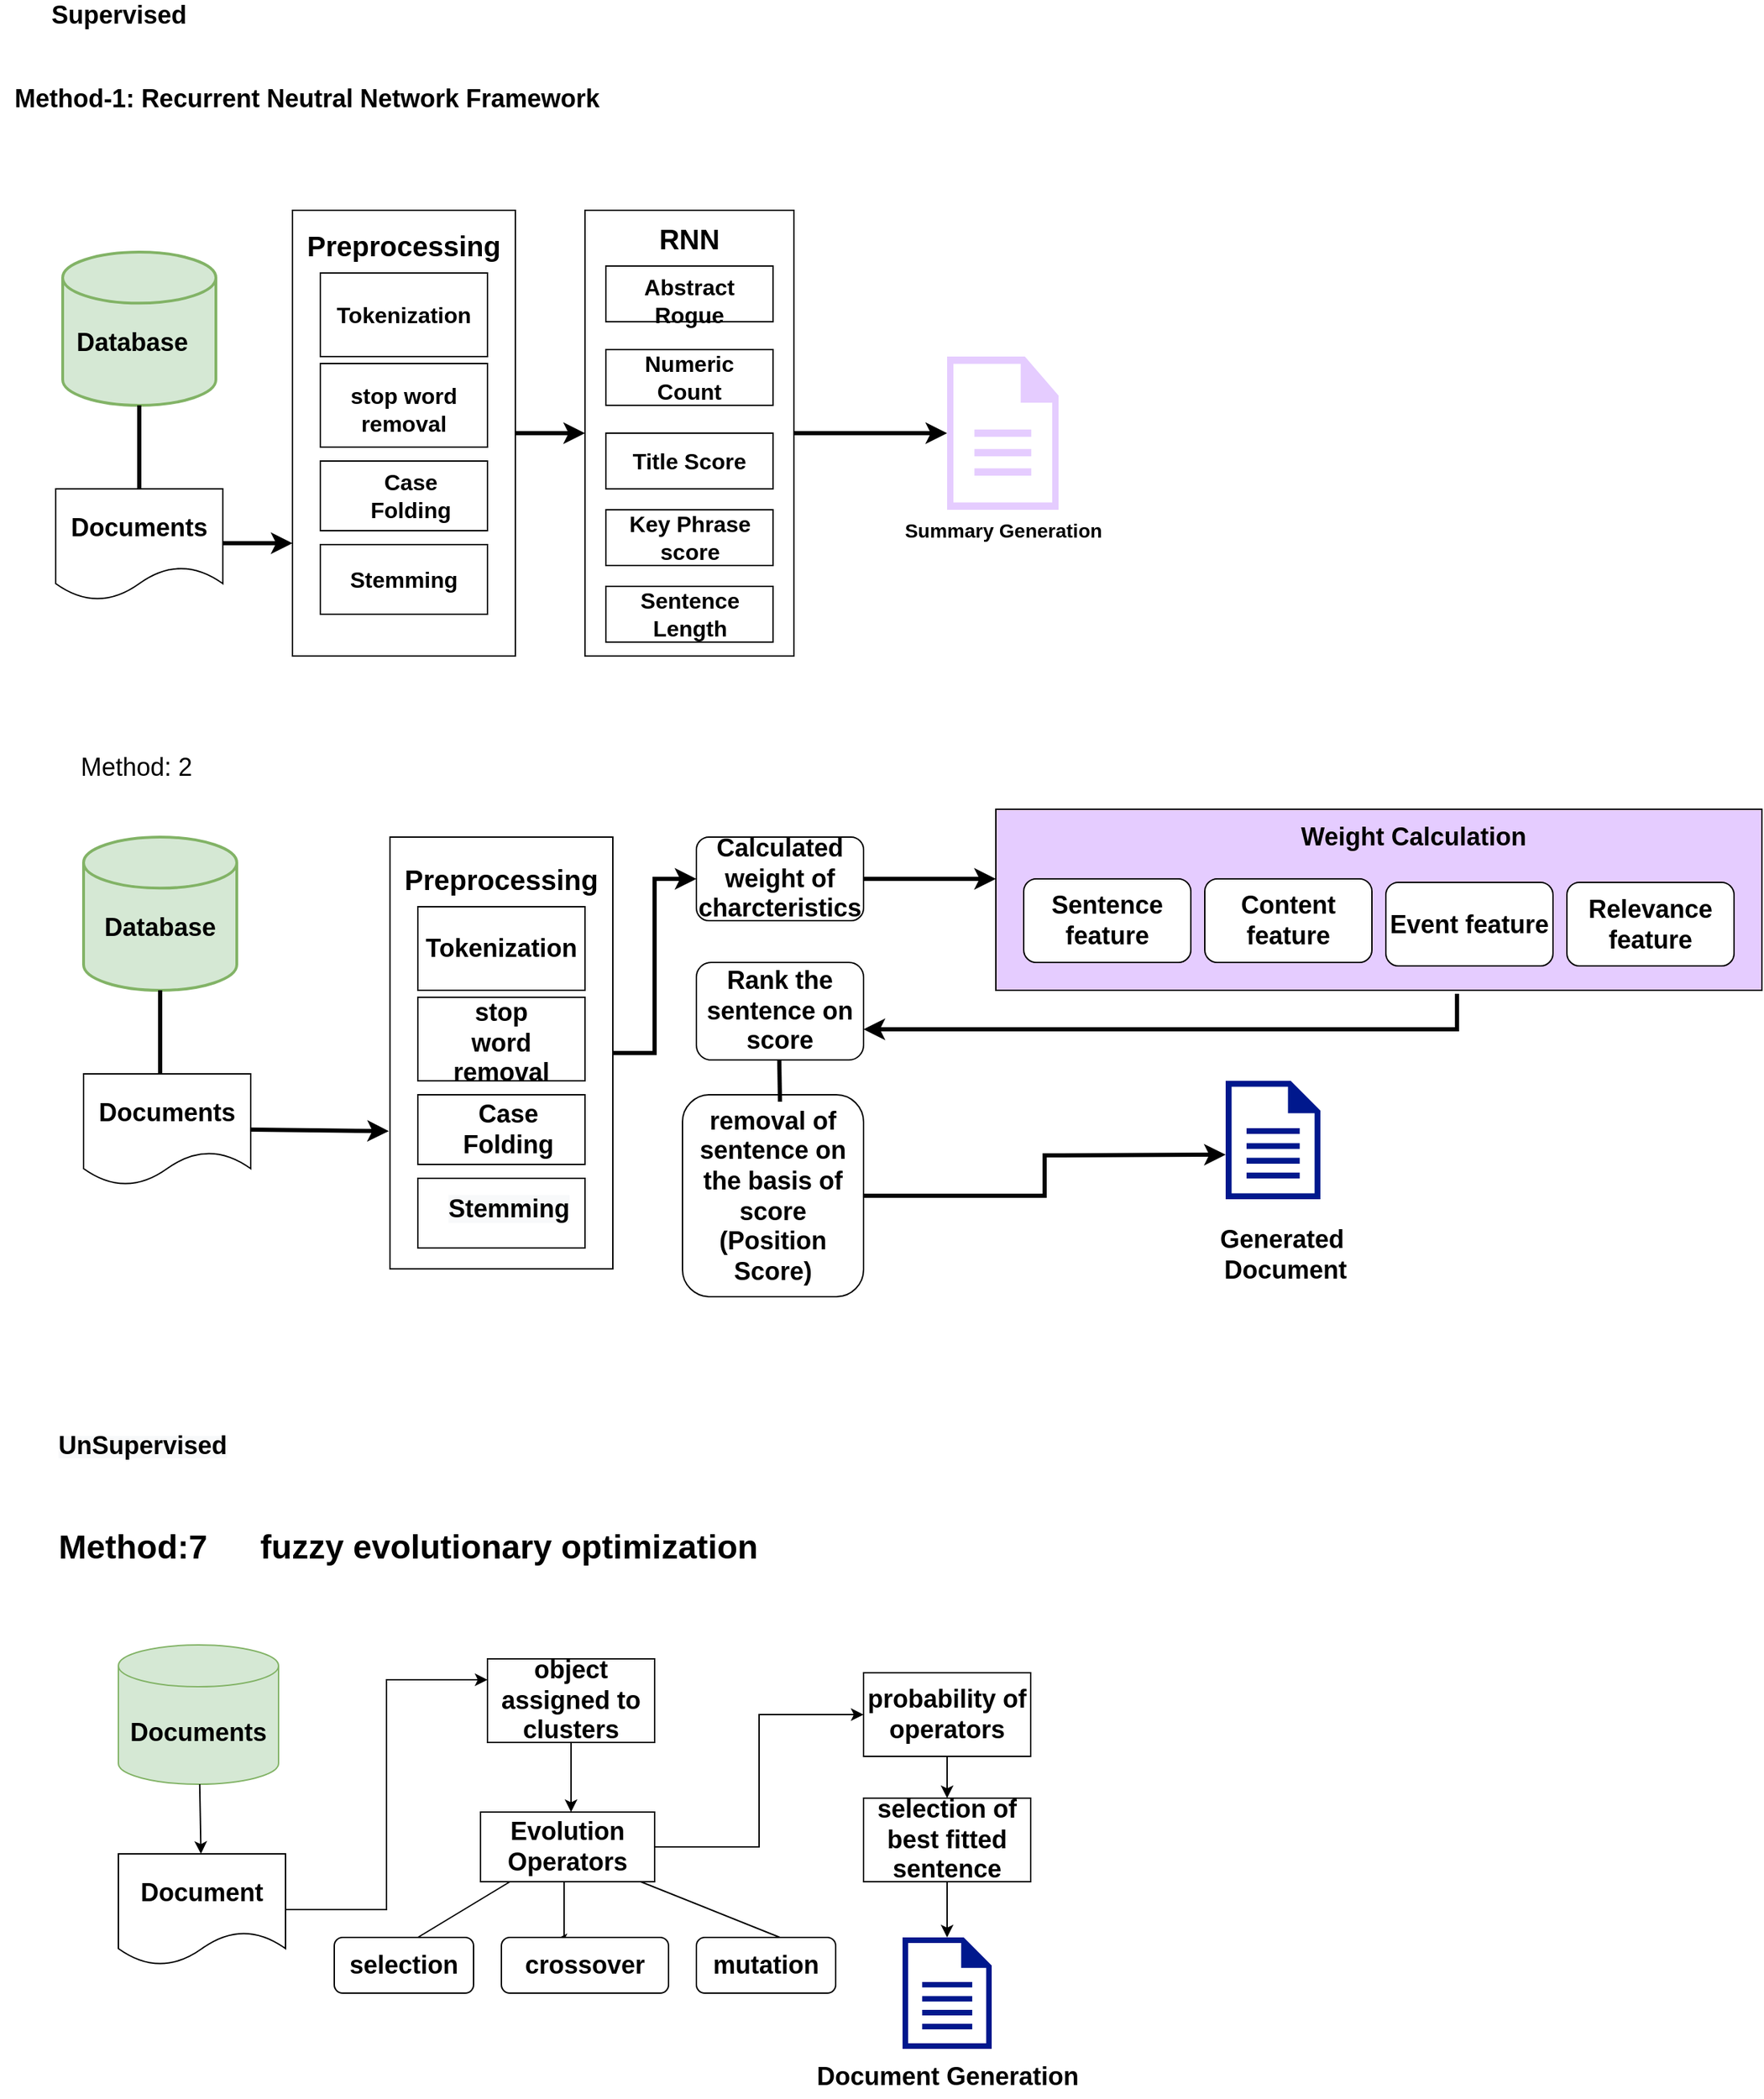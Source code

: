 <mxfile version="16.5.2" type="device"><diagram id="iXOlZEUb4_axQMRqTiF4" name="Page-1"><mxGraphModel dx="2274" dy="1861" grid="1" gridSize="10" guides="1" tooltips="1" connect="1" arrows="1" fold="1" page="1" pageScale="1" pageWidth="850" pageHeight="1100" math="0" shadow="0"><root><mxCell id="0"/><mxCell id="1" parent="0"/><mxCell id="nLzJnutoXtxqR-oEecsv-69" style="edgeStyle=orthogonalEdgeStyle;rounded=0;orthogonalLoop=1;jettySize=auto;html=1;entryX=0;entryY=0.5;entryDx=0;entryDy=0;fontSize=18;strokeWidth=3;fontStyle=1" parent="1" source="nLzJnutoXtxqR-oEecsv-59" target="nLzJnutoXtxqR-oEecsv-61" edge="1"><mxGeometry relative="1" as="geometry"/></mxCell><mxCell id="nLzJnutoXtxqR-oEecsv-59" value="" style="rounded=0;whiteSpace=wrap;html=1;fontSize=18;fontStyle=1" parent="1" vertex="1"><mxGeometry x="-560" y="-170" width="160" height="310" as="geometry"/></mxCell><mxCell id="nLzJnutoXtxqR-oEecsv-1" value="" style="strokeWidth=2;html=1;shape=mxgraph.flowchart.database;whiteSpace=wrap;fillColor=#d5e8d4;strokeColor=#82b366;" parent="1" vertex="1"><mxGeometry x="-795" y="-590" width="110" height="110" as="geometry"/></mxCell><mxCell id="nLzJnutoXtxqR-oEecsv-2" value="&lt;span style=&quot;font-size: 18px;&quot;&gt;&lt;b style=&quot;font-size: 18px;&quot;&gt;Documents&lt;/b&gt;&lt;/span&gt;" style="shape=document;whiteSpace=wrap;html=1;boundedLbl=1;fontSize=18;" parent="1" vertex="1"><mxGeometry x="-800" y="-420" width="120" height="80" as="geometry"/></mxCell><mxCell id="nLzJnutoXtxqR-oEecsv-6" value="" style="rounded=0;whiteSpace=wrap;html=1;" parent="1" vertex="1"><mxGeometry x="-630" y="-620" width="160" height="320" as="geometry"/></mxCell><mxCell id="nLzJnutoXtxqR-oEecsv-7" value="" style="rounded=0;whiteSpace=wrap;html=1;fontStyle=1;fontSize=16;" parent="1" vertex="1"><mxGeometry x="-405" y="-570" width="120" height="50" as="geometry"/></mxCell><mxCell id="nLzJnutoXtxqR-oEecsv-8" value="" style="rounded=0;whiteSpace=wrap;html=1;fontStyle=1;fontSize=16;" parent="1" vertex="1"><mxGeometry x="-610" y="-510" width="120" height="60" as="geometry"/></mxCell><mxCell id="nLzJnutoXtxqR-oEecsv-9" value="" style="rounded=0;whiteSpace=wrap;html=1;fontStyle=1;fontSize=16;" parent="1" vertex="1"><mxGeometry x="-610" y="-440" width="120" height="50" as="geometry"/></mxCell><mxCell id="nLzJnutoXtxqR-oEecsv-10" value="" style="rounded=0;whiteSpace=wrap;html=1;fontStyle=1;fontSize=16;" parent="1" vertex="1"><mxGeometry x="-610" y="-380" width="120" height="50" as="geometry"/></mxCell><mxCell id="nLzJnutoXtxqR-oEecsv-11" value="&lt;span style=&quot;font-size: 20px;&quot;&gt;&lt;font style=&quot;font-size: 20px;&quot;&gt;Preprocessing&lt;/font&gt;&lt;/span&gt;" style="text;html=1;strokeColor=none;fillColor=none;align=center;verticalAlign=middle;whiteSpace=wrap;rounded=0;fontSize=20;fontStyle=1" parent="1" vertex="1"><mxGeometry x="-580" y="-610" width="60" height="30" as="geometry"/></mxCell><mxCell id="nLzJnutoXtxqR-oEecsv-14" value="" style="endArrow=classic;html=1;rounded=0;fontSize=16;fontStyle=1;strokeWidth=3;" parent="1" source="nLzJnutoXtxqR-oEecsv-6" edge="1"><mxGeometry width="50" height="50" relative="1" as="geometry"><mxPoint x="-390" y="-380" as="sourcePoint"/><mxPoint x="-420" y="-460" as="targetPoint"/></mxGeometry></mxCell><mxCell id="nLzJnutoXtxqR-oEecsv-15" value="" style="rounded=0;whiteSpace=wrap;html=1;fontSize=18;" parent="1" vertex="1"><mxGeometry x="-420" y="-620" width="150" height="320" as="geometry"/></mxCell><mxCell id="nLzJnutoXtxqR-oEecsv-16" value="&lt;span style=&quot;font-size: 20px;&quot;&gt;RNN&lt;/span&gt;" style="text;html=1;strokeColor=none;fillColor=none;align=center;verticalAlign=middle;whiteSpace=wrap;rounded=0;fontSize=20;fontStyle=1" parent="1" vertex="1"><mxGeometry x="-375" y="-610" width="60" height="20" as="geometry"/></mxCell><mxCell id="nLzJnutoXtxqR-oEecsv-17" value="" style="rounded=0;whiteSpace=wrap;html=1;" parent="1" vertex="1"><mxGeometry x="-405" y="-580" width="120" height="40" as="geometry"/></mxCell><mxCell id="nLzJnutoXtxqR-oEecsv-18" value="" style="rounded=0;whiteSpace=wrap;html=1;" parent="1" vertex="1"><mxGeometry x="-610" y="-575" width="120" height="60" as="geometry"/></mxCell><mxCell id="nLzJnutoXtxqR-oEecsv-19" value="" style="rounded=0;whiteSpace=wrap;html=1;fontStyle=1;fontSize=16;" parent="1" vertex="1"><mxGeometry x="-405" y="-520" width="120" height="40" as="geometry"/></mxCell><mxCell id="nLzJnutoXtxqR-oEecsv-20" value="" style="rounded=0;whiteSpace=wrap;html=1;fontStyle=1;fontSize=16;" parent="1" vertex="1"><mxGeometry x="-405" y="-460" width="120" height="40" as="geometry"/></mxCell><mxCell id="nLzJnutoXtxqR-oEecsv-21" value="" style="rounded=0;whiteSpace=wrap;html=1;fontStyle=1;fontSize=16;" parent="1" vertex="1"><mxGeometry x="-405" y="-405" width="120" height="40" as="geometry"/></mxCell><mxCell id="nLzJnutoXtxqR-oEecsv-22" value="" style="rounded=0;whiteSpace=wrap;html=1;" parent="1" vertex="1"><mxGeometry x="-405" y="-350" width="120" height="40" as="geometry"/></mxCell><mxCell id="nLzJnutoXtxqR-oEecsv-25" value="" style="sketch=0;pointerEvents=1;shadow=0;dashed=0;html=1;strokeColor=none;fillColor=#E5CCFF;labelPosition=center;verticalLabelPosition=bottom;verticalAlign=top;outlineConnect=0;align=center;shape=mxgraph.office.concepts.document;fontSize=18;fontColor=#CC00CC;" parent="1" vertex="1"><mxGeometry x="-160" y="-515" width="80" height="110" as="geometry"/></mxCell><mxCell id="nLzJnutoXtxqR-oEecsv-26" value="" style="endArrow=classic;html=1;rounded=0;fontSize=18;strokeWidth=3;" parent="1" target="nLzJnutoXtxqR-oEecsv-25" edge="1"><mxGeometry width="50" height="50" relative="1" as="geometry"><mxPoint x="-270" y="-460" as="sourcePoint"/><mxPoint x="-165" y="-450" as="targetPoint"/></mxGeometry></mxCell><mxCell id="nLzJnutoXtxqR-oEecsv-28" value="&lt;b&gt;&lt;font style=&quot;font-size: 18px&quot;&gt;Database&lt;/font&gt;&lt;/b&gt;" style="text;html=1;strokeColor=none;fillColor=none;align=center;verticalAlign=middle;whiteSpace=wrap;rounded=0;fontSize=18;" parent="1" vertex="1"><mxGeometry x="-780" y="-540" width="70" height="30" as="geometry"/></mxCell><mxCell id="nLzJnutoXtxqR-oEecsv-29" value="Tokenization" style="text;html=1;strokeColor=none;fillColor=none;align=center;verticalAlign=middle;whiteSpace=wrap;rounded=0;fontSize=16;fontStyle=1" parent="1" vertex="1"><mxGeometry x="-580" y="-560" width="60" height="30" as="geometry"/></mxCell><mxCell id="nLzJnutoXtxqR-oEecsv-30" value="Stemming" style="text;html=1;strokeColor=none;fillColor=none;align=center;verticalAlign=middle;whiteSpace=wrap;rounded=0;fontSize=16;fontStyle=1" parent="1" vertex="1"><mxGeometry x="-580" y="-370" width="60" height="30" as="geometry"/></mxCell><mxCell id="nLzJnutoXtxqR-oEecsv-31" value="Case Folding" style="text;html=1;strokeColor=none;fillColor=none;align=center;verticalAlign=middle;whiteSpace=wrap;rounded=0;fontSize=16;fontStyle=1" parent="1" vertex="1"><mxGeometry x="-590" y="-430" width="90" height="30" as="geometry"/></mxCell><mxCell id="nLzJnutoXtxqR-oEecsv-32" value="stop word removal" style="text;html=1;strokeColor=none;fillColor=none;align=center;verticalAlign=middle;whiteSpace=wrap;rounded=0;fontSize=16;fontStyle=1" parent="1" vertex="1"><mxGeometry x="-590" y="-495" width="80" height="35" as="geometry"/></mxCell><mxCell id="nLzJnutoXtxqR-oEecsv-33" value="Sentence Length" style="text;html=1;strokeColor=none;fillColor=none;align=center;verticalAlign=middle;whiteSpace=wrap;rounded=0;fontSize=16;fontStyle=1" parent="1" vertex="1"><mxGeometry x="-397.5" y="-350" width="105" height="40" as="geometry"/></mxCell><mxCell id="nLzJnutoXtxqR-oEecsv-34" value="Key Phrase &lt;br style=&quot;font-size: 16px;&quot;&gt;score" style="text;html=1;strokeColor=none;fillColor=none;align=center;verticalAlign=middle;whiteSpace=wrap;rounded=0;fontSize=16;fontStyle=1" parent="1" vertex="1"><mxGeometry x="-402.5" y="-395" width="115" height="20" as="geometry"/></mxCell><mxCell id="nLzJnutoXtxqR-oEecsv-35" value="Title Score" style="text;html=1;strokeColor=none;fillColor=none;align=center;verticalAlign=middle;whiteSpace=wrap;rounded=0;fontSize=16;fontStyle=1" parent="1" vertex="1"><mxGeometry x="-395" y="-455" width="100" height="30" as="geometry"/></mxCell><mxCell id="nLzJnutoXtxqR-oEecsv-36" value="Numeric Count" style="text;html=1;strokeColor=none;fillColor=none;align=center;verticalAlign=middle;whiteSpace=wrap;rounded=0;fontSize=16;fontStyle=1" parent="1" vertex="1"><mxGeometry x="-395" y="-515" width="100" height="30" as="geometry"/></mxCell><mxCell id="nLzJnutoXtxqR-oEecsv-37" value="Abstract Rogue" style="text;html=1;strokeColor=none;fillColor=none;align=center;verticalAlign=middle;whiteSpace=wrap;rounded=0;fontSize=16;fontStyle=1" parent="1" vertex="1"><mxGeometry x="-395" y="-570" width="100" height="30" as="geometry"/></mxCell><mxCell id="nLzJnutoXtxqR-oEecsv-39" value="&lt;b&gt;Summary Generation&lt;/b&gt;" style="text;html=1;align=center;verticalAlign=middle;resizable=0;points=[];autosize=1;strokeColor=none;fillColor=none;fontSize=14;" parent="1" vertex="1"><mxGeometry x="-200" y="-400" width="160" height="20" as="geometry"/></mxCell><mxCell id="nLzJnutoXtxqR-oEecsv-41" value="" style="endArrow=none;html=1;rounded=0;fontSize=14;entryX=0.5;entryY=1;entryDx=0;entryDy=0;entryPerimeter=0;strokeWidth=3;" parent="1" target="nLzJnutoXtxqR-oEecsv-1" edge="1"><mxGeometry width="50" height="50" relative="1" as="geometry"><mxPoint x="-740" y="-420" as="sourcePoint"/><mxPoint x="-690" y="-470" as="targetPoint"/></mxGeometry></mxCell><mxCell id="nLzJnutoXtxqR-oEecsv-42" value="" style="endArrow=classic;html=1;rounded=0;fontSize=18;strokeWidth=3;" parent="1" edge="1"><mxGeometry width="50" height="50" relative="1" as="geometry"><mxPoint x="-680" y="-381" as="sourcePoint"/><mxPoint x="-630" y="-381" as="targetPoint"/><Array as="points"><mxPoint x="-660" y="-381"/></Array></mxGeometry></mxCell><mxCell id="nLzJnutoXtxqR-oEecsv-43" value="&lt;b&gt;&lt;font style=&quot;font-size: 18px&quot;&gt;Method-1: Recurrent Neutral Network Framework&lt;/font&gt;&lt;/b&gt;" style="text;html=1;align=center;verticalAlign=middle;resizable=0;points=[];autosize=1;strokeColor=none;fillColor=none;fontSize=14;" parent="1" vertex="1"><mxGeometry x="-840" y="-710" width="440" height="20" as="geometry"/></mxCell><mxCell id="nLzJnutoXtxqR-oEecsv-45" value="" style="strokeWidth=2;html=1;shape=mxgraph.flowchart.database;whiteSpace=wrap;fillColor=#d5e8d4;strokeColor=#82b366;" parent="1" vertex="1"><mxGeometry x="-780" y="-170" width="110" height="110" as="geometry"/></mxCell><mxCell id="nLzJnutoXtxqR-oEecsv-46" value="&lt;b&gt;&lt;font style=&quot;font-size: 18px&quot;&gt;Database&lt;/font&gt;&lt;/b&gt;" style="text;html=1;strokeColor=none;fillColor=none;align=center;verticalAlign=middle;whiteSpace=wrap;rounded=0;fontSize=18;" parent="1" vertex="1"><mxGeometry x="-755" y="-120" width="60" height="30" as="geometry"/></mxCell><mxCell id="nLzJnutoXtxqR-oEecsv-47" value="" style="endArrow=none;html=1;rounded=0;fontSize=14;entryX=0.5;entryY=1;entryDx=0;entryDy=0;entryPerimeter=0;strokeWidth=3;" parent="1" target="nLzJnutoXtxqR-oEecsv-45" edge="1"><mxGeometry width="50" height="50" relative="1" as="geometry"><mxPoint x="-725" as="sourcePoint"/><mxPoint x="-675" y="-50" as="targetPoint"/></mxGeometry></mxCell><mxCell id="nLzJnutoXtxqR-oEecsv-48" value="Method: 2&amp;nbsp;" style="text;html=1;align=center;verticalAlign=middle;resizable=0;points=[];autosize=1;strokeColor=none;fillColor=none;fontSize=18;" parent="1" vertex="1"><mxGeometry x="-790" y="-235" width="100" height="30" as="geometry"/></mxCell><mxCell id="nLzJnutoXtxqR-oEecsv-49" value="&lt;span style=&quot;font-size: 18px;&quot;&gt;&lt;span style=&quot;font-size: 18px;&quot;&gt;Documents&lt;/span&gt;&lt;/span&gt;" style="shape=document;whiteSpace=wrap;html=1;boundedLbl=1;fontSize=18;fontStyle=1" parent="1" vertex="1"><mxGeometry x="-780" width="120" height="80" as="geometry"/></mxCell><mxCell id="nLzJnutoXtxqR-oEecsv-50" value="" style="rounded=0;whiteSpace=wrap;html=1;fontSize=18;fontStyle=1" parent="1" vertex="1"><mxGeometry x="-540" y="-55" width="120" height="60" as="geometry"/></mxCell><mxCell id="nLzJnutoXtxqR-oEecsv-51" value="" style="rounded=0;whiteSpace=wrap;html=1;fontSize=18;fontStyle=1" parent="1" vertex="1"><mxGeometry x="-540" y="15" width="120" height="50" as="geometry"/></mxCell><mxCell id="nLzJnutoXtxqR-oEecsv-52" value="" style="rounded=0;whiteSpace=wrap;html=1;fontSize=18;fontStyle=1" parent="1" vertex="1"><mxGeometry x="-540" y="75" width="120" height="50" as="geometry"/></mxCell><mxCell id="nLzJnutoXtxqR-oEecsv-54" value="" style="rounded=0;whiteSpace=wrap;html=1;fontSize=18;fontStyle=1" parent="1" vertex="1"><mxGeometry x="-540" y="-120" width="120" height="60" as="geometry"/></mxCell><mxCell id="nLzJnutoXtxqR-oEecsv-55" value="Tokenization" style="text;html=1;strokeColor=none;fillColor=none;align=center;verticalAlign=middle;whiteSpace=wrap;rounded=0;fontSize=18;fontStyle=1" parent="1" vertex="1"><mxGeometry x="-510" y="-105" width="60" height="30" as="geometry"/></mxCell><mxCell id="nLzJnutoXtxqR-oEecsv-57" value="Case Folding" style="text;html=1;strokeColor=none;fillColor=none;align=center;verticalAlign=middle;whiteSpace=wrap;rounded=0;fontSize=18;fontStyle=1" parent="1" vertex="1"><mxGeometry x="-520" y="25" width="90" height="30" as="geometry"/></mxCell><mxCell id="nLzJnutoXtxqR-oEecsv-58" value="stop word removal" style="text;html=1;strokeColor=none;fillColor=none;align=center;verticalAlign=middle;whiteSpace=wrap;rounded=0;fontSize=18;fontStyle=1" parent="1" vertex="1"><mxGeometry x="-520" y="-40" width="80" height="35" as="geometry"/></mxCell><mxCell id="nLzJnutoXtxqR-oEecsv-53" value="&lt;span style=&quot;font-size: 20px;&quot;&gt;&lt;font style=&quot;font-size: 20px;&quot;&gt;Preprocessing&lt;/font&gt;&lt;/span&gt;" style="text;html=1;strokeColor=none;fillColor=none;align=center;verticalAlign=middle;whiteSpace=wrap;rounded=0;fontSize=20;fontStyle=1" parent="1" vertex="1"><mxGeometry x="-510" y="-155" width="60" height="30" as="geometry"/></mxCell><mxCell id="nLzJnutoXtxqR-oEecsv-60" value="" style="endArrow=classic;html=1;rounded=0;fontSize=18;entryX=-0.005;entryY=0.681;entryDx=0;entryDy=0;entryPerimeter=0;strokeWidth=3;" parent="1" target="nLzJnutoXtxqR-oEecsv-59" edge="1"><mxGeometry width="50" height="50" relative="1" as="geometry"><mxPoint x="-660" y="40" as="sourcePoint"/><mxPoint x="-610" y="-10" as="targetPoint"/></mxGeometry></mxCell><mxCell id="nLzJnutoXtxqR-oEecsv-70" style="edgeStyle=orthogonalEdgeStyle;rounded=0;orthogonalLoop=1;jettySize=auto;html=1;fontSize=18;strokeWidth=3;fontStyle=1" parent="1" source="nLzJnutoXtxqR-oEecsv-61" target="6AuThASeWgboySCzRG12-3" edge="1"><mxGeometry relative="1" as="geometry"><Array as="points"><mxPoint x="-150" y="-140"/><mxPoint x="-150" y="-140"/></Array></mxGeometry></mxCell><mxCell id="nLzJnutoXtxqR-oEecsv-61" value="&lt;font style=&quot;font-size: 18px;&quot;&gt;Calculated weight of charcteristics&lt;/font&gt;" style="rounded=1;whiteSpace=wrap;html=1;fontSize=18;fontStyle=1" parent="1" vertex="1"><mxGeometry x="-340" y="-170" width="120" height="60" as="geometry"/></mxCell><mxCell id="nLzJnutoXtxqR-oEecsv-71" value="" style="edgeStyle=orthogonalEdgeStyle;rounded=0;orthogonalLoop=1;jettySize=auto;html=1;fontSize=18;strokeWidth=3;fontStyle=1" parent="1" source="nLzJnutoXtxqR-oEecsv-66" edge="1"><mxGeometry relative="1" as="geometry"><mxPoint x="40" y="58" as="targetPoint"/><Array as="points"/></mxGeometry></mxCell><mxCell id="nLzJnutoXtxqR-oEecsv-65" value="&lt;font style=&quot;font-size: 18px;&quot;&gt;Rank the sentence on score&lt;/font&gt;" style="rounded=1;whiteSpace=wrap;html=1;fontSize=18;fontStyle=1" parent="1" vertex="1"><mxGeometry x="-340" y="-80" width="120" height="70" as="geometry"/></mxCell><mxCell id="nLzJnutoXtxqR-oEecsv-66" value="&lt;font style=&quot;font-size: 18px;&quot;&gt;removal of sentence on the basis of score (Position Score)&lt;/font&gt;" style="rounded=1;whiteSpace=wrap;html=1;fontSize=18;fontStyle=1" parent="1" vertex="1"><mxGeometry x="-350" y="15" width="130" height="145" as="geometry"/></mxCell><mxCell id="nLzJnutoXtxqR-oEecsv-80" value="&lt;b&gt;&lt;font style=&quot;font-size: 18px&quot;&gt;Supervised&lt;/font&gt;&lt;/b&gt;" style="text;html=1;align=center;verticalAlign=middle;resizable=0;points=[];autosize=1;strokeColor=none;fillColor=none;fontSize=14;" parent="1" vertex="1"><mxGeometry x="-810" y="-770" width="110" height="20" as="geometry"/></mxCell><mxCell id="nLzJnutoXtxqR-oEecsv-81" value="&lt;b style=&quot;color: rgb(0 , 0 , 0) ; font-family: &amp;#34;helvetica&amp;#34; ; font-size: 14px ; font-style: normal ; letter-spacing: normal ; text-align: center ; text-indent: 0px ; text-transform: none ; word-spacing: 0px ; background-color: rgb(248 , 249 , 250)&quot;&gt;&lt;font style=&quot;font-size: 18px&quot;&gt;UnSupervised&lt;/font&gt;&lt;/b&gt;" style="text;whiteSpace=wrap;html=1;fontSize=18;" parent="1" vertex="1"><mxGeometry x="-800" y="250" width="120" height="40" as="geometry"/></mxCell><mxCell id="nLzJnutoXtxqR-oEecsv-82" value="&lt;b&gt;&lt;font style=&quot;font-size: 24px&quot;&gt;Method:7&lt;/font&gt;&lt;/b&gt;" style="text;html=1;align=center;verticalAlign=middle;resizable=0;points=[];autosize=1;strokeColor=none;fillColor=none;fontSize=18;" parent="1" vertex="1"><mxGeometry x="-805" y="325" width="120" height="30" as="geometry"/></mxCell><mxCell id="nLzJnutoXtxqR-oEecsv-83" value="&lt;b&gt;fuzzy evolutionary optimization&lt;/b&gt;" style="text;html=1;align=center;verticalAlign=middle;resizable=0;points=[];autosize=1;strokeColor=none;fillColor=none;fontSize=24;" parent="1" vertex="1"><mxGeometry x="-660" y="325" width="370" height="30" as="geometry"/></mxCell><mxCell id="nLzJnutoXtxqR-oEecsv-84" value="&lt;span style=&quot;color: rgb(0, 0, 0); font-family: helvetica; font-size: 18px; font-style: normal; letter-spacing: normal; text-align: center; text-indent: 0px; text-transform: none; word-spacing: 0px; background-color: rgb(248, 249, 250); display: inline; float: none;&quot;&gt;Stemming&lt;/span&gt;" style="text;whiteSpace=wrap;html=1;fontSize=18;fontStyle=1" parent="1" vertex="1"><mxGeometry x="-520" y="80" width="90" height="50" as="geometry"/></mxCell><mxCell id="nLzJnutoXtxqR-oEecsv-106" style="edgeStyle=orthogonalEdgeStyle;rounded=0;orthogonalLoop=1;jettySize=auto;html=1;entryX=0;entryY=0.25;entryDx=0;entryDy=0;fontSize=18;fontStyle=1" parent="1" source="nLzJnutoXtxqR-oEecsv-85" target="nLzJnutoXtxqR-oEecsv-89" edge="1"><mxGeometry relative="1" as="geometry"/></mxCell><mxCell id="nLzJnutoXtxqR-oEecsv-85" value="&lt;font style=&quot;font-size: 18px;&quot;&gt;Document&lt;/font&gt;" style="shape=document;whiteSpace=wrap;html=1;boundedLbl=1;fontSize=18;fontStyle=1" parent="1" vertex="1"><mxGeometry x="-755" y="560" width="120" height="80" as="geometry"/></mxCell><mxCell id="nLzJnutoXtxqR-oEecsv-87" value="&lt;font style=&quot;font-size: 18px;&quot;&gt;Documents&lt;/font&gt;" style="shape=cylinder3;whiteSpace=wrap;html=1;boundedLbl=1;backgroundOutline=1;size=15;fontSize=18;fillColor=#d5e8d4;strokeColor=#82b366;fontStyle=1" parent="1" vertex="1"><mxGeometry x="-755" y="410" width="115" height="100" as="geometry"/></mxCell><mxCell id="nLzJnutoXtxqR-oEecsv-88" value="" style="endArrow=classic;html=1;rounded=0;fontSize=18;fontStyle=1" parent="1" source="nLzJnutoXtxqR-oEecsv-87" target="nLzJnutoXtxqR-oEecsv-85" edge="1"><mxGeometry width="50" height="50" relative="1" as="geometry"><mxPoint x="-700" y="510" as="sourcePoint"/><mxPoint x="-650" y="460" as="targetPoint"/></mxGeometry></mxCell><mxCell id="nLzJnutoXtxqR-oEecsv-89" value="object assigned to clusters" style="rounded=0;whiteSpace=wrap;html=1;fontSize=18;fontStyle=1" parent="1" vertex="1"><mxGeometry x="-490" y="420" width="120" height="60" as="geometry"/></mxCell><mxCell id="nLzJnutoXtxqR-oEecsv-112" style="edgeStyle=orthogonalEdgeStyle;rounded=0;orthogonalLoop=1;jettySize=auto;html=1;entryX=0.318;entryY=0.045;entryDx=0;entryDy=0;entryPerimeter=0;fontSize=18;fontStyle=1" parent="1" source="nLzJnutoXtxqR-oEecsv-96" target="nLzJnutoXtxqR-oEecsv-103" edge="1"><mxGeometry relative="1" as="geometry"><Array as="points"><mxPoint x="-435" y="622"/></Array></mxGeometry></mxCell><mxCell id="nLzJnutoXtxqR-oEecsv-119" style="edgeStyle=orthogonalEdgeStyle;rounded=0;orthogonalLoop=1;jettySize=auto;html=1;entryX=0;entryY=0.5;entryDx=0;entryDy=0;fontSize=18;fontStyle=1" parent="1" source="nLzJnutoXtxqR-oEecsv-96" target="nLzJnutoXtxqR-oEecsv-101" edge="1"><mxGeometry relative="1" as="geometry"/></mxCell><mxCell id="nLzJnutoXtxqR-oEecsv-96" value="Evolution Operators" style="rounded=0;whiteSpace=wrap;html=1;fontSize=18;fontStyle=1" parent="1" vertex="1"><mxGeometry x="-495" y="530" width="125" height="50" as="geometry"/></mxCell><mxCell id="nLzJnutoXtxqR-oEecsv-124" style="edgeStyle=orthogonalEdgeStyle;rounded=0;orthogonalLoop=1;jettySize=auto;html=1;fontSize=18;fontStyle=1" parent="1" source="nLzJnutoXtxqR-oEecsv-101" target="nLzJnutoXtxqR-oEecsv-122" edge="1"><mxGeometry relative="1" as="geometry"/></mxCell><mxCell id="nLzJnutoXtxqR-oEecsv-101" value="probability of operators" style="rounded=0;whiteSpace=wrap;html=1;fontSize=18;fontStyle=1" parent="1" vertex="1"><mxGeometry x="-220" y="430" width="120" height="60" as="geometry"/></mxCell><mxCell id="nLzJnutoXtxqR-oEecsv-102" value="selection" style="rounded=1;whiteSpace=wrap;html=1;fontSize=18;fontStyle=1" parent="1" vertex="1"><mxGeometry x="-600" y="620" width="100" height="40" as="geometry"/></mxCell><mxCell id="nLzJnutoXtxqR-oEecsv-103" value="crossover" style="rounded=1;whiteSpace=wrap;html=1;fontSize=18;fontStyle=1" parent="1" vertex="1"><mxGeometry x="-480" y="620" width="120" height="40" as="geometry"/></mxCell><mxCell id="nLzJnutoXtxqR-oEecsv-104" value="mutation" style="rounded=1;whiteSpace=wrap;html=1;fontSize=18;fontStyle=1" parent="1" vertex="1"><mxGeometry x="-340" y="620" width="100" height="40" as="geometry"/></mxCell><mxCell id="nLzJnutoXtxqR-oEecsv-105" value="" style="sketch=0;aspect=fixed;pointerEvents=1;shadow=0;dashed=0;html=1;strokeColor=none;labelPosition=center;verticalLabelPosition=bottom;verticalAlign=top;align=center;fillColor=#00188D;shape=mxgraph.mscae.enterprise.document;fontSize=18;fontStyle=1" parent="1" vertex="1"><mxGeometry x="-192" y="620" width="64" height="80" as="geometry"/></mxCell><mxCell id="nLzJnutoXtxqR-oEecsv-116" value="" style="endArrow=classic;html=1;rounded=0;fontSize=18;exitX=0.5;exitY=1;exitDx=0;exitDy=0;fontStyle=1" parent="1" source="nLzJnutoXtxqR-oEecsv-89" edge="1"><mxGeometry width="50" height="50" relative="1" as="geometry"><mxPoint x="-360" y="620" as="sourcePoint"/><mxPoint x="-430" y="530" as="targetPoint"/></mxGeometry></mxCell><mxCell id="nLzJnutoXtxqR-oEecsv-117" value="" style="endArrow=none;html=1;rounded=0;fontSize=18;fontStyle=1" parent="1" target="nLzJnutoXtxqR-oEecsv-96" edge="1"><mxGeometry width="50" height="50" relative="1" as="geometry"><mxPoint x="-540" y="620" as="sourcePoint"/><mxPoint x="-490" y="570" as="targetPoint"/></mxGeometry></mxCell><mxCell id="nLzJnutoXtxqR-oEecsv-118" value="" style="endArrow=none;html=1;rounded=0;fontSize=18;fontStyle=1" parent="1" edge="1"><mxGeometry width="50" height="50" relative="1" as="geometry"><mxPoint x="-280" y="620" as="sourcePoint"/><mxPoint x="-380" y="580" as="targetPoint"/><Array as="points"><mxPoint x="-380" y="580"/></Array></mxGeometry></mxCell><mxCell id="nLzJnutoXtxqR-oEecsv-125" style="edgeStyle=orthogonalEdgeStyle;rounded=0;orthogonalLoop=1;jettySize=auto;html=1;fontSize=18;fontStyle=1" parent="1" source="nLzJnutoXtxqR-oEecsv-122" target="nLzJnutoXtxqR-oEecsv-105" edge="1"><mxGeometry relative="1" as="geometry"/></mxCell><mxCell id="nLzJnutoXtxqR-oEecsv-122" value="selection of best fitted sentence" style="rounded=0;whiteSpace=wrap;html=1;fontSize=18;fontStyle=1" parent="1" vertex="1"><mxGeometry x="-220" y="520" width="120" height="60" as="geometry"/></mxCell><mxCell id="nLzJnutoXtxqR-oEecsv-126" value="Document Generation" style="text;html=1;align=center;verticalAlign=middle;resizable=0;points=[];autosize=1;strokeColor=none;fillColor=none;fontSize=18;fontStyle=1" parent="1" vertex="1"><mxGeometry x="-260" y="705" width="200" height="30" as="geometry"/></mxCell><mxCell id="6AuThASeWgboySCzRG12-1" value="" style="group" vertex="1" connectable="0" parent="1"><mxGeometry x="30" y="5" width="105" height="300" as="geometry"/></mxCell><mxCell id="nLzJnutoXtxqR-oEecsv-76" value="" style="sketch=0;aspect=fixed;pointerEvents=1;shadow=0;dashed=0;html=1;strokeColor=none;labelPosition=center;verticalLabelPosition=bottom;verticalAlign=top;align=center;fillColor=#00188D;shape=mxgraph.mscae.enterprise.document;fontSize=18;fontStyle=1" parent="6AuThASeWgboySCzRG12-1" vertex="1"><mxGeometry x="10" width="68" height="85" as="geometry"/></mxCell><mxCell id="nLzJnutoXtxqR-oEecsv-78" value="&lt;span style=&quot;font-size: 18px;&quot;&gt;&lt;font style=&quot;font-size: 18px;&quot;&gt;Generated&lt;br style=&quot;font-size: 18px;&quot;&gt;&amp;nbsp;Document&lt;/font&gt;&lt;/span&gt;" style="text;html=1;align=center;verticalAlign=middle;resizable=0;points=[];autosize=1;strokeColor=none;fillColor=none;fontSize=18;fontStyle=1" parent="6AuThASeWgboySCzRG12-1" vertex="1"><mxGeometry x="-5" y="100" width="110" height="50" as="geometry"/></mxCell><mxCell id="6AuThASeWgboySCzRG12-6" value="" style="group" vertex="1" connectable="0" parent="1"><mxGeometry x="-125" y="-190" width="550" height="130" as="geometry"/></mxCell><mxCell id="6AuThASeWgboySCzRG12-3" value="" style="rounded=0;whiteSpace=wrap;html=1;labelBorderColor=default;fontSize=18;fontColor=#CC00CC;fillColor=#E5CCFF;" vertex="1" parent="6AuThASeWgboySCzRG12-6"><mxGeometry width="550" height="130" as="geometry"/></mxCell><mxCell id="6AuThASeWgboySCzRG12-4" value="&lt;span style=&quot;font-size: 18px;&quot;&gt;&lt;font style=&quot;font-size: 18px;&quot;&gt;Weight Calculation&lt;/font&gt;&lt;/span&gt;" style="text;html=1;strokeColor=none;fillColor=none;align=center;verticalAlign=middle;whiteSpace=wrap;rounded=0;labelBorderColor=none;fontSize=18;fontColor=#000000;fontStyle=1" vertex="1" parent="6AuThASeWgboySCzRG12-6"><mxGeometry x="200" y="5" width="200" height="30" as="geometry"/></mxCell><mxCell id="6AuThASeWgboySCzRG12-5" value="" style="group;fontSize=18;fontStyle=1" vertex="1" connectable="0" parent="6AuThASeWgboySCzRG12-6"><mxGeometry x="20" y="50" width="510" height="62.5" as="geometry"/></mxCell><mxCell id="nLzJnutoXtxqR-oEecsv-62" value="&lt;font style=&quot;font-size: 18px;&quot;&gt;Relevance feature&lt;/font&gt;" style="rounded=1;whiteSpace=wrap;html=1;fontSize=18;fontStyle=1" parent="6AuThASeWgboySCzRG12-5" vertex="1"><mxGeometry x="390" y="2.5" width="120" height="60" as="geometry"/></mxCell><mxCell id="nLzJnutoXtxqR-oEecsv-63" value="&lt;font style=&quot;font-size: 18px;&quot;&gt;Event feature&lt;/font&gt;" style="rounded=1;whiteSpace=wrap;html=1;fontSize=18;fontStyle=1" parent="6AuThASeWgboySCzRG12-5" vertex="1"><mxGeometry x="260" y="2.5" width="120" height="60" as="geometry"/></mxCell><mxCell id="nLzJnutoXtxqR-oEecsv-64" value="&lt;font style=&quot;font-size: 18px;&quot;&gt;Content feature&lt;/font&gt;" style="rounded=1;whiteSpace=wrap;html=1;fontSize=18;fontStyle=1" parent="6AuThASeWgboySCzRG12-5" vertex="1"><mxGeometry x="130" width="120" height="60" as="geometry"/></mxCell><mxCell id="nLzJnutoXtxqR-oEecsv-67" value="&lt;font style=&quot;font-size: 18px;&quot;&gt;Sentence feature&lt;/font&gt;" style="rounded=1;whiteSpace=wrap;html=1;fontSize=18;fontStyle=1" parent="6AuThASeWgboySCzRG12-5" vertex="1"><mxGeometry width="120" height="60" as="geometry"/></mxCell><mxCell id="nLzJnutoXtxqR-oEecsv-77" style="edgeStyle=orthogonalEdgeStyle;rounded=0;orthogonalLoop=1;jettySize=auto;html=1;fontSize=18;exitX=0.602;exitY=1.019;exitDx=0;exitDy=0;exitPerimeter=0;strokeWidth=3;fontStyle=1" parent="1" source="6AuThASeWgboySCzRG12-3" edge="1"><mxGeometry relative="1" as="geometry"><mxPoint x="210" y="-50" as="sourcePoint"/><mxPoint x="-220" y="-32" as="targetPoint"/><Array as="points"><mxPoint x="206" y="-32"/></Array></mxGeometry></mxCell><mxCell id="6AuThASeWgboySCzRG12-7" value="" style="endArrow=none;html=1;rounded=0;fontSize=18;entryX=0.5;entryY=1;entryDx=0;entryDy=0;entryPerimeter=0;strokeWidth=3;fontStyle=1" edge="1" parent="1"><mxGeometry width="50" height="50" relative="1" as="geometry"><mxPoint x="-280" y="20" as="sourcePoint"/><mxPoint x="-280.5" y="-10" as="targetPoint"/></mxGeometry></mxCell></root></mxGraphModel></diagram></mxfile>